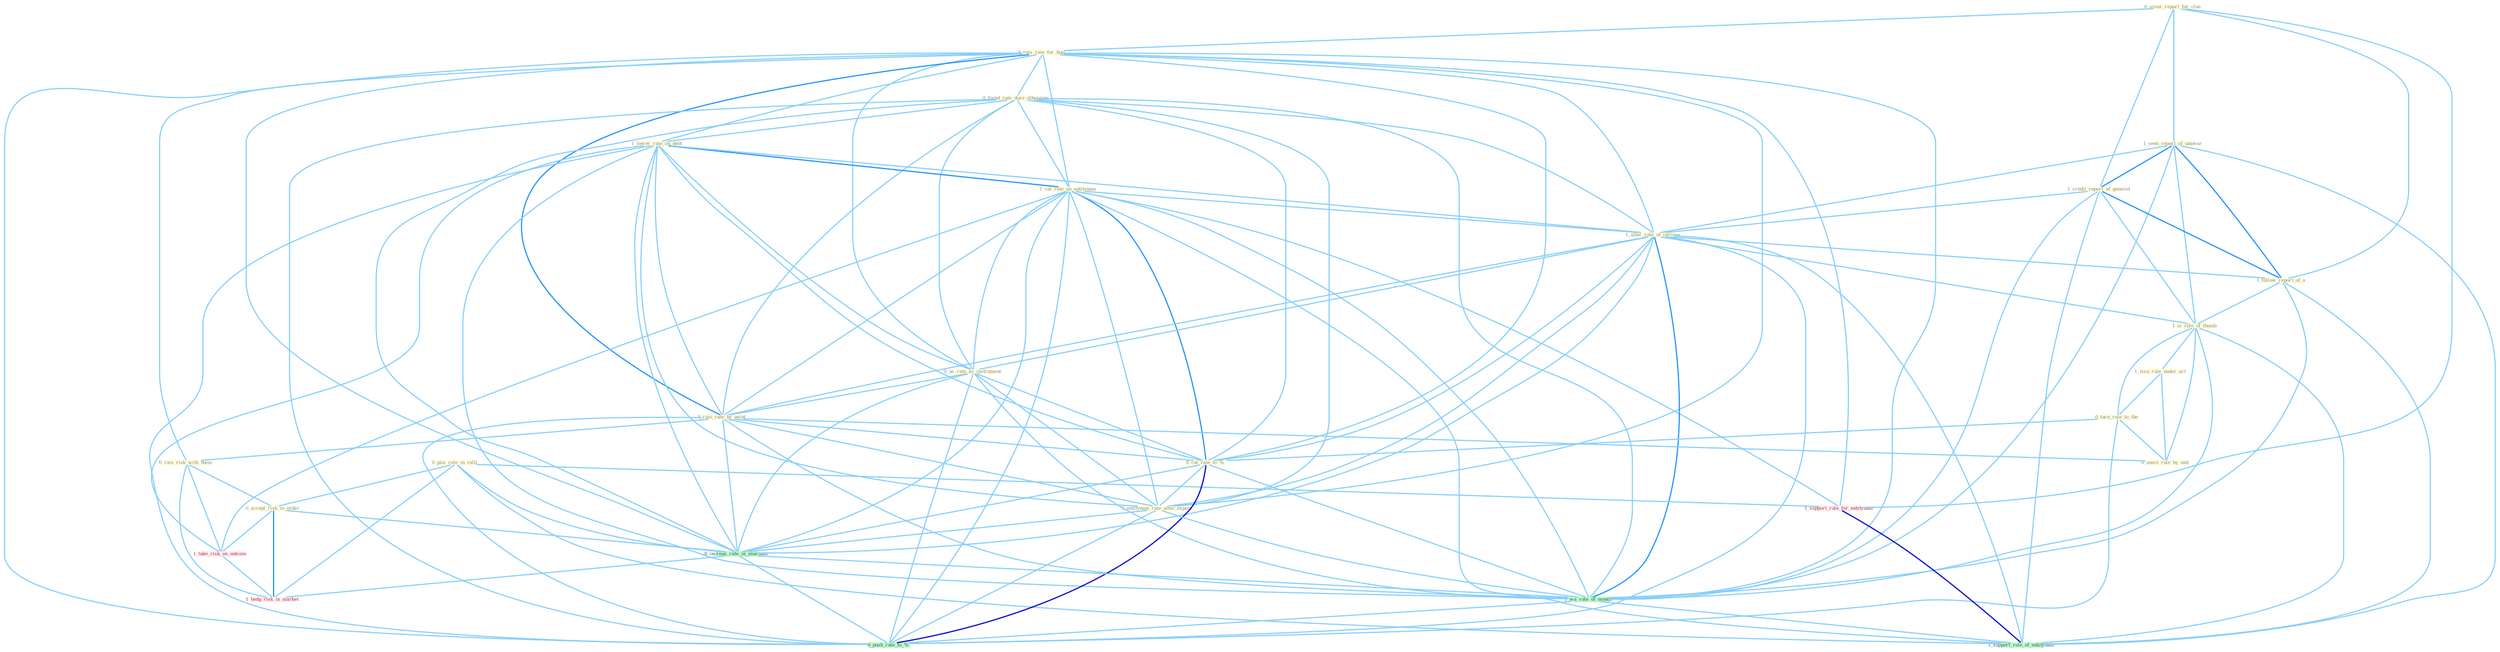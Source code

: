 Graph G{ 
    node
    [shape=polygon,style=filled,width=.5,height=.06,color="#BDFCC9",fixedsize=true,fontsize=4,
    fontcolor="#2f4f4f"];
    {node
    [color="#ffffe0", fontcolor="#8b7d6b"] "0_scour_report_for_clue " "0_rais_rate_for_busi " "0_found_rate_dure_othernum " "1_lower_rate_on_debt " "1_seen_report_of_unawar " "1_credit_report_of_genocid " "1_cut_rate_on_entitynam " "1_alter_rate_of_increas " "1_follow_report_of_a " "1_is_rule_of_thumb " "1_issu_rule_under_act " "0_us_rate_as_instrument " "0_rais_rate_by_point " "0_rais_risk_with_them " "0_turn_rule_to_the " "0_plai_role_in_ralli " "0_cut_rate_to_% " "0_accept_risk_in_order " "0_enact_rule_by_end " "1_entitynam_rate_after_expens "}
{node [color="#fff0f5", fontcolor="#b22222"] "1_support_role_for_entitynam " "1_take_risk_on_outcom " "1_hedg_risk_in_market "}
edge [color="#B0E2FF"];

	"0_scour_report_for_clue " -- "0_rais_rate_for_busi " [w="1", color="#87cefa" ];
	"0_scour_report_for_clue " -- "1_seen_report_of_unawar " [w="1", color="#87cefa" ];
	"0_scour_report_for_clue " -- "1_credit_report_of_genocid " [w="1", color="#87cefa" ];
	"0_scour_report_for_clue " -- "1_follow_report_of_a " [w="1", color="#87cefa" ];
	"0_scour_report_for_clue " -- "1_support_role_for_entitynam " [w="1", color="#87cefa" ];
	"0_rais_rate_for_busi " -- "0_found_rate_dure_othernum " [w="1", color="#87cefa" ];
	"0_rais_rate_for_busi " -- "1_lower_rate_on_debt " [w="1", color="#87cefa" ];
	"0_rais_rate_for_busi " -- "1_cut_rate_on_entitynam " [w="1", color="#87cefa" ];
	"0_rais_rate_for_busi " -- "1_alter_rate_of_increas " [w="1", color="#87cefa" ];
	"0_rais_rate_for_busi " -- "0_us_rate_as_instrument " [w="1", color="#87cefa" ];
	"0_rais_rate_for_busi " -- "0_rais_rate_by_point " [w="2", color="#1e90ff" , len=0.8];
	"0_rais_rate_for_busi " -- "0_rais_risk_with_them " [w="1", color="#87cefa" ];
	"0_rais_rate_for_busi " -- "0_cut_rate_to_% " [w="1", color="#87cefa" ];
	"0_rais_rate_for_busi " -- "1_entitynam_rate_after_expens " [w="1", color="#87cefa" ];
	"0_rais_rate_for_busi " -- "0_increas_rate_in_yearnum " [w="1", color="#87cefa" ];
	"0_rais_rate_for_busi " -- "1_wa_rate_of_month " [w="1", color="#87cefa" ];
	"0_rais_rate_for_busi " -- "1_support_role_for_entitynam " [w="1", color="#87cefa" ];
	"0_rais_rate_for_busi " -- "0_push_rate_to_% " [w="1", color="#87cefa" ];
	"0_found_rate_dure_othernum " -- "1_lower_rate_on_debt " [w="1", color="#87cefa" ];
	"0_found_rate_dure_othernum " -- "1_cut_rate_on_entitynam " [w="1", color="#87cefa" ];
	"0_found_rate_dure_othernum " -- "1_alter_rate_of_increas " [w="1", color="#87cefa" ];
	"0_found_rate_dure_othernum " -- "0_us_rate_as_instrument " [w="1", color="#87cefa" ];
	"0_found_rate_dure_othernum " -- "0_rais_rate_by_point " [w="1", color="#87cefa" ];
	"0_found_rate_dure_othernum " -- "0_cut_rate_to_% " [w="1", color="#87cefa" ];
	"0_found_rate_dure_othernum " -- "1_entitynam_rate_after_expens " [w="1", color="#87cefa" ];
	"0_found_rate_dure_othernum " -- "0_increas_rate_in_yearnum " [w="1", color="#87cefa" ];
	"0_found_rate_dure_othernum " -- "1_wa_rate_of_month " [w="1", color="#87cefa" ];
	"0_found_rate_dure_othernum " -- "0_push_rate_to_% " [w="1", color="#87cefa" ];
	"1_lower_rate_on_debt " -- "1_cut_rate_on_entitynam " [w="2", color="#1e90ff" , len=0.8];
	"1_lower_rate_on_debt " -- "1_alter_rate_of_increas " [w="1", color="#87cefa" ];
	"1_lower_rate_on_debt " -- "0_us_rate_as_instrument " [w="1", color="#87cefa" ];
	"1_lower_rate_on_debt " -- "0_rais_rate_by_point " [w="1", color="#87cefa" ];
	"1_lower_rate_on_debt " -- "0_cut_rate_to_% " [w="1", color="#87cefa" ];
	"1_lower_rate_on_debt " -- "1_entitynam_rate_after_expens " [w="1", color="#87cefa" ];
	"1_lower_rate_on_debt " -- "0_increas_rate_in_yearnum " [w="1", color="#87cefa" ];
	"1_lower_rate_on_debt " -- "1_wa_rate_of_month " [w="1", color="#87cefa" ];
	"1_lower_rate_on_debt " -- "1_take_risk_on_outcom " [w="1", color="#87cefa" ];
	"1_lower_rate_on_debt " -- "0_push_rate_to_% " [w="1", color="#87cefa" ];
	"1_seen_report_of_unawar " -- "1_credit_report_of_genocid " [w="2", color="#1e90ff" , len=0.8];
	"1_seen_report_of_unawar " -- "1_alter_rate_of_increas " [w="1", color="#87cefa" ];
	"1_seen_report_of_unawar " -- "1_follow_report_of_a " [w="2", color="#1e90ff" , len=0.8];
	"1_seen_report_of_unawar " -- "1_is_rule_of_thumb " [w="1", color="#87cefa" ];
	"1_seen_report_of_unawar " -- "1_wa_rate_of_month " [w="1", color="#87cefa" ];
	"1_seen_report_of_unawar " -- "1_support_role_of_entitynam " [w="1", color="#87cefa" ];
	"1_credit_report_of_genocid " -- "1_alter_rate_of_increas " [w="1", color="#87cefa" ];
	"1_credit_report_of_genocid " -- "1_follow_report_of_a " [w="2", color="#1e90ff" , len=0.8];
	"1_credit_report_of_genocid " -- "1_is_rule_of_thumb " [w="1", color="#87cefa" ];
	"1_credit_report_of_genocid " -- "1_wa_rate_of_month " [w="1", color="#87cefa" ];
	"1_credit_report_of_genocid " -- "1_support_role_of_entitynam " [w="1", color="#87cefa" ];
	"1_cut_rate_on_entitynam " -- "1_alter_rate_of_increas " [w="1", color="#87cefa" ];
	"1_cut_rate_on_entitynam " -- "0_us_rate_as_instrument " [w="1", color="#87cefa" ];
	"1_cut_rate_on_entitynam " -- "0_rais_rate_by_point " [w="1", color="#87cefa" ];
	"1_cut_rate_on_entitynam " -- "0_cut_rate_to_% " [w="2", color="#1e90ff" , len=0.8];
	"1_cut_rate_on_entitynam " -- "1_entitynam_rate_after_expens " [w="1", color="#87cefa" ];
	"1_cut_rate_on_entitynam " -- "0_increas_rate_in_yearnum " [w="1", color="#87cefa" ];
	"1_cut_rate_on_entitynam " -- "1_wa_rate_of_month " [w="1", color="#87cefa" ];
	"1_cut_rate_on_entitynam " -- "1_support_role_for_entitynam " [w="1", color="#87cefa" ];
	"1_cut_rate_on_entitynam " -- "1_take_risk_on_outcom " [w="1", color="#87cefa" ];
	"1_cut_rate_on_entitynam " -- "0_push_rate_to_% " [w="1", color="#87cefa" ];
	"1_cut_rate_on_entitynam " -- "1_support_role_of_entitynam " [w="1", color="#87cefa" ];
	"1_alter_rate_of_increas " -- "1_follow_report_of_a " [w="1", color="#87cefa" ];
	"1_alter_rate_of_increas " -- "1_is_rule_of_thumb " [w="1", color="#87cefa" ];
	"1_alter_rate_of_increas " -- "0_us_rate_as_instrument " [w="1", color="#87cefa" ];
	"1_alter_rate_of_increas " -- "0_rais_rate_by_point " [w="1", color="#87cefa" ];
	"1_alter_rate_of_increas " -- "0_cut_rate_to_% " [w="1", color="#87cefa" ];
	"1_alter_rate_of_increas " -- "1_entitynam_rate_after_expens " [w="1", color="#87cefa" ];
	"1_alter_rate_of_increas " -- "0_increas_rate_in_yearnum " [w="1", color="#87cefa" ];
	"1_alter_rate_of_increas " -- "1_wa_rate_of_month " [w="2", color="#1e90ff" , len=0.8];
	"1_alter_rate_of_increas " -- "0_push_rate_to_% " [w="1", color="#87cefa" ];
	"1_alter_rate_of_increas " -- "1_support_role_of_entitynam " [w="1", color="#87cefa" ];
	"1_follow_report_of_a " -- "1_is_rule_of_thumb " [w="1", color="#87cefa" ];
	"1_follow_report_of_a " -- "1_wa_rate_of_month " [w="1", color="#87cefa" ];
	"1_follow_report_of_a " -- "1_support_role_of_entitynam " [w="1", color="#87cefa" ];
	"1_is_rule_of_thumb " -- "1_issu_rule_under_act " [w="1", color="#87cefa" ];
	"1_is_rule_of_thumb " -- "0_turn_rule_to_the " [w="1", color="#87cefa" ];
	"1_is_rule_of_thumb " -- "0_enact_rule_by_end " [w="1", color="#87cefa" ];
	"1_is_rule_of_thumb " -- "1_wa_rate_of_month " [w="1", color="#87cefa" ];
	"1_is_rule_of_thumb " -- "1_support_role_of_entitynam " [w="1", color="#87cefa" ];
	"1_issu_rule_under_act " -- "0_turn_rule_to_the " [w="1", color="#87cefa" ];
	"1_issu_rule_under_act " -- "0_enact_rule_by_end " [w="1", color="#87cefa" ];
	"0_us_rate_as_instrument " -- "0_rais_rate_by_point " [w="1", color="#87cefa" ];
	"0_us_rate_as_instrument " -- "0_cut_rate_to_% " [w="1", color="#87cefa" ];
	"0_us_rate_as_instrument " -- "1_entitynam_rate_after_expens " [w="1", color="#87cefa" ];
	"0_us_rate_as_instrument " -- "0_increas_rate_in_yearnum " [w="1", color="#87cefa" ];
	"0_us_rate_as_instrument " -- "1_wa_rate_of_month " [w="1", color="#87cefa" ];
	"0_us_rate_as_instrument " -- "0_push_rate_to_% " [w="1", color="#87cefa" ];
	"0_rais_rate_by_point " -- "0_rais_risk_with_them " [w="1", color="#87cefa" ];
	"0_rais_rate_by_point " -- "0_cut_rate_to_% " [w="1", color="#87cefa" ];
	"0_rais_rate_by_point " -- "0_enact_rule_by_end " [w="1", color="#87cefa" ];
	"0_rais_rate_by_point " -- "1_entitynam_rate_after_expens " [w="1", color="#87cefa" ];
	"0_rais_rate_by_point " -- "0_increas_rate_in_yearnum " [w="1", color="#87cefa" ];
	"0_rais_rate_by_point " -- "1_wa_rate_of_month " [w="1", color="#87cefa" ];
	"0_rais_rate_by_point " -- "0_push_rate_to_% " [w="1", color="#87cefa" ];
	"0_rais_risk_with_them " -- "0_accept_risk_in_order " [w="1", color="#87cefa" ];
	"0_rais_risk_with_them " -- "1_take_risk_on_outcom " [w="1", color="#87cefa" ];
	"0_rais_risk_with_them " -- "1_hedg_risk_in_market " [w="1", color="#87cefa" ];
	"0_turn_rule_to_the " -- "0_cut_rate_to_% " [w="1", color="#87cefa" ];
	"0_turn_rule_to_the " -- "0_enact_rule_by_end " [w="1", color="#87cefa" ];
	"0_turn_rule_to_the " -- "0_push_rate_to_% " [w="1", color="#87cefa" ];
	"0_plai_role_in_ralli " -- "0_accept_risk_in_order " [w="1", color="#87cefa" ];
	"0_plai_role_in_ralli " -- "0_increas_rate_in_yearnum " [w="1", color="#87cefa" ];
	"0_plai_role_in_ralli " -- "1_support_role_for_entitynam " [w="1", color="#87cefa" ];
	"0_plai_role_in_ralli " -- "1_support_role_of_entitynam " [w="1", color="#87cefa" ];
	"0_plai_role_in_ralli " -- "1_hedg_risk_in_market " [w="1", color="#87cefa" ];
	"0_cut_rate_to_% " -- "1_entitynam_rate_after_expens " [w="1", color="#87cefa" ];
	"0_cut_rate_to_% " -- "0_increas_rate_in_yearnum " [w="1", color="#87cefa" ];
	"0_cut_rate_to_% " -- "1_wa_rate_of_month " [w="1", color="#87cefa" ];
	"0_cut_rate_to_% " -- "0_push_rate_to_% " [w="3", color="#0000cd" , len=0.6];
	"0_accept_risk_in_order " -- "0_increas_rate_in_yearnum " [w="1", color="#87cefa" ];
	"0_accept_risk_in_order " -- "1_take_risk_on_outcom " [w="1", color="#87cefa" ];
	"0_accept_risk_in_order " -- "1_hedg_risk_in_market " [w="2", color="#1e90ff" , len=0.8];
	"1_entitynam_rate_after_expens " -- "0_increas_rate_in_yearnum " [w="1", color="#87cefa" ];
	"1_entitynam_rate_after_expens " -- "1_wa_rate_of_month " [w="1", color="#87cefa" ];
	"1_entitynam_rate_after_expens " -- "0_push_rate_to_% " [w="1", color="#87cefa" ];
	"0_increas_rate_in_yearnum " -- "1_wa_rate_of_month " [w="1", color="#87cefa" ];
	"0_increas_rate_in_yearnum " -- "0_push_rate_to_% " [w="1", color="#87cefa" ];
	"0_increas_rate_in_yearnum " -- "1_hedg_risk_in_market " [w="1", color="#87cefa" ];
	"1_wa_rate_of_month " -- "0_push_rate_to_% " [w="1", color="#87cefa" ];
	"1_wa_rate_of_month " -- "1_support_role_of_entitynam " [w="1", color="#87cefa" ];
	"1_support_role_for_entitynam " -- "1_support_role_of_entitynam " [w="3", color="#0000cd" , len=0.6];
	"1_take_risk_on_outcom " -- "1_hedg_risk_in_market " [w="1", color="#87cefa" ];
}